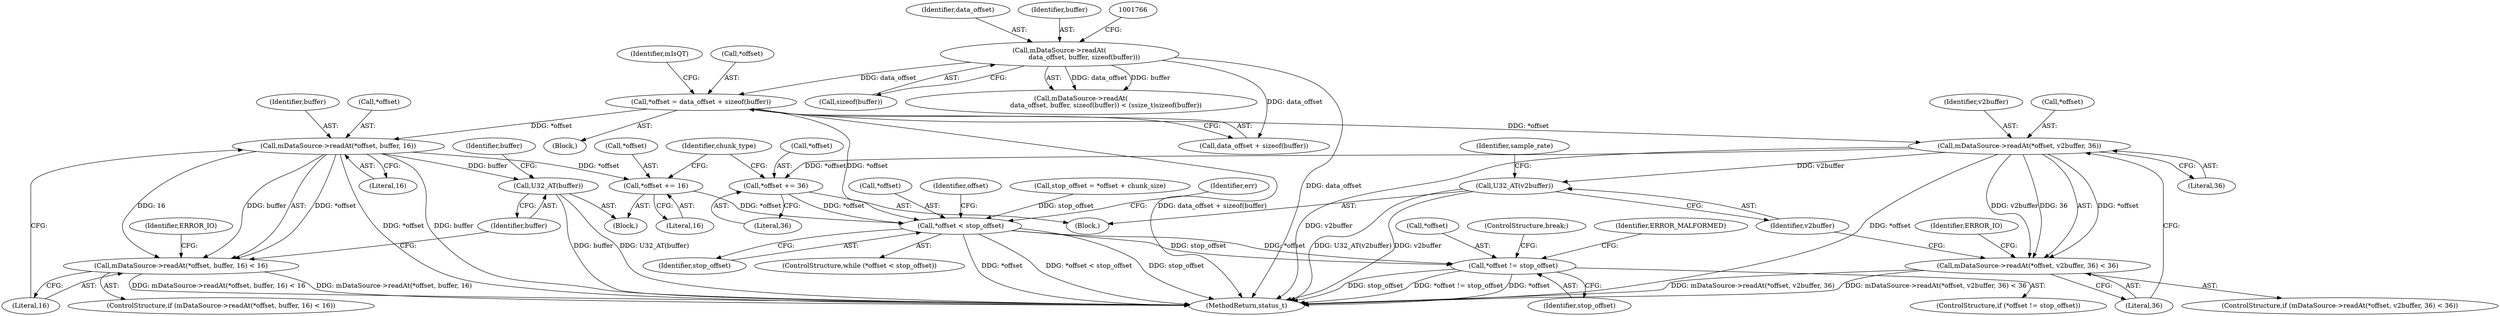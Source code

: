 digraph "0_Android_8a3a2f6ea7defe1a81bb32b3c9f3537f84749b9d@API" {
"1001827" [label="(Call,*offset = data_offset + sizeof(buffer))"];
"1001760" [label="(Call,mDataSource->readAt(\n                        data_offset, buffer, sizeof(buffer)))"];
"1001852" [label="(Call,mDataSource->readAt(*offset, buffer, 16))"];
"1001851" [label="(Call,mDataSource->readAt(*offset, buffer, 16) < 16)"];
"1001861" [label="(Call,U32_AT(buffer))"];
"1001878" [label="(Call,*offset += 16)"];
"1001983" [label="(Call,*offset < stop_offset)"];
"1002004" [label="(Call,*offset != stop_offset)"];
"1001891" [label="(Call,mDataSource->readAt(*offset, v2buffer, 36))"];
"1001890" [label="(Call,mDataSource->readAt(*offset, v2buffer, 36) < 36)"];
"1001900" [label="(Call,U32_AT(v2buffer))"];
"1001947" [label="(Call,*offset += 36)"];
"1001947" [label="(Call,*offset += 36)"];
"1001896" [label="(Literal,36)"];
"1001887" [label="(Block,)"];
"1001855" [label="(Identifier,buffer)"];
"1001879" [label="(Call,*offset)"];
"1001866" [label="(Identifier,buffer)"];
"1001903" [label="(Identifier,sample_rate)"];
"1002007" [label="(Identifier,stop_offset)"];
"1001894" [label="(Identifier,v2buffer)"];
"1001984" [label="(Call,*offset)"];
"1001895" [label="(Literal,36)"];
"1001836" [label="(Identifier,mIsQT)"];
"1001891" [label="(Call,mDataSource->readAt(*offset, v2buffer, 36))"];
"1001986" [label="(Identifier,stop_offset)"];
"1002006" [label="(Identifier,offset)"];
"1002005" [label="(Call,*offset)"];
"1001828" [label="(Call,*offset)"];
"1001761" [label="(Identifier,data_offset)"];
"1001850" [label="(ControlStructure,if (mDataSource->readAt(*offset, buffer, 16) < 16))"];
"1001852" [label="(Call,mDataSource->readAt(*offset, buffer, 16))"];
"1001983" [label="(Call,*offset < stop_offset)"];
"1001862" [label="(Identifier,buffer)"];
"1001881" [label="(Literal,16)"];
"1001821" [label="(Call,stop_offset = *offset + chunk_size)"];
"1001856" [label="(Literal,16)"];
"1001849" [label="(Block,)"];
"1001853" [label="(Call,*offset)"];
"1002003" [label="(ControlStructure,if (*offset != stop_offset))"];
"1001990" [label="(Identifier,err)"];
"1001900" [label="(Call,U32_AT(v2buffer))"];
"1001899" [label="(Identifier,ERROR_IO)"];
"1002004" [label="(Call,*offset != stop_offset)"];
"1001950" [label="(Literal,36)"];
"1001857" [label="(Literal,16)"];
"1001878" [label="(Call,*offset += 16)"];
"1001982" [label="(ControlStructure,while (*offset < stop_offset))"];
"1001760" [label="(Call,mDataSource->readAt(\n                        data_offset, buffer, sizeof(buffer)))"];
"1001860" [label="(Identifier,ERROR_IO)"];
"1001948" [label="(Call,*offset)"];
"1001892" [label="(Call,*offset)"];
"1001762" [label="(Identifier,buffer)"];
"1001889" [label="(ControlStructure,if (mDataSource->readAt(*offset, v2buffer, 36) < 36))"];
"1001759" [label="(Call,mDataSource->readAt(\n                        data_offset, buffer, sizeof(buffer)) < (ssize_t)sizeof(buffer))"];
"1001827" [label="(Call,*offset = data_offset + sizeof(buffer))"];
"1001890" [label="(Call,mDataSource->readAt(*offset, v2buffer, 36) < 36)"];
"1002011" [label="(ControlStructure,break;)"];
"1001861" [label="(Call,U32_AT(buffer))"];
"1001763" [label="(Call,sizeof(buffer))"];
"1002010" [label="(Identifier,ERROR_MALFORMED)"];
"1001714" [label="(Block,)"];
"1001953" [label="(Identifier,chunk_type)"];
"1001830" [label="(Call,data_offset + sizeof(buffer))"];
"1001851" [label="(Call,mDataSource->readAt(*offset, buffer, 16) < 16)"];
"1001901" [label="(Identifier,v2buffer)"];
"1003903" [label="(MethodReturn,status_t)"];
"1001827" -> "1001714"  [label="AST: "];
"1001827" -> "1001830"  [label="CFG: "];
"1001828" -> "1001827"  [label="AST: "];
"1001830" -> "1001827"  [label="AST: "];
"1001836" -> "1001827"  [label="CFG: "];
"1001827" -> "1003903"  [label="DDG: data_offset + sizeof(buffer)"];
"1001760" -> "1001827"  [label="DDG: data_offset"];
"1001827" -> "1001852"  [label="DDG: *offset"];
"1001827" -> "1001891"  [label="DDG: *offset"];
"1001827" -> "1001983"  [label="DDG: *offset"];
"1001760" -> "1001759"  [label="AST: "];
"1001760" -> "1001763"  [label="CFG: "];
"1001761" -> "1001760"  [label="AST: "];
"1001762" -> "1001760"  [label="AST: "];
"1001763" -> "1001760"  [label="AST: "];
"1001766" -> "1001760"  [label="CFG: "];
"1001760" -> "1003903"  [label="DDG: data_offset"];
"1001760" -> "1001759"  [label="DDG: data_offset"];
"1001760" -> "1001759"  [label="DDG: buffer"];
"1001760" -> "1001830"  [label="DDG: data_offset"];
"1001852" -> "1001851"  [label="AST: "];
"1001852" -> "1001856"  [label="CFG: "];
"1001853" -> "1001852"  [label="AST: "];
"1001855" -> "1001852"  [label="AST: "];
"1001856" -> "1001852"  [label="AST: "];
"1001857" -> "1001852"  [label="CFG: "];
"1001852" -> "1003903"  [label="DDG: buffer"];
"1001852" -> "1003903"  [label="DDG: *offset"];
"1001852" -> "1001851"  [label="DDG: *offset"];
"1001852" -> "1001851"  [label="DDG: buffer"];
"1001852" -> "1001851"  [label="DDG: 16"];
"1001852" -> "1001861"  [label="DDG: buffer"];
"1001852" -> "1001878"  [label="DDG: *offset"];
"1001851" -> "1001850"  [label="AST: "];
"1001851" -> "1001857"  [label="CFG: "];
"1001857" -> "1001851"  [label="AST: "];
"1001860" -> "1001851"  [label="CFG: "];
"1001862" -> "1001851"  [label="CFG: "];
"1001851" -> "1003903"  [label="DDG: mDataSource->readAt(*offset, buffer, 16) < 16"];
"1001851" -> "1003903"  [label="DDG: mDataSource->readAt(*offset, buffer, 16)"];
"1001861" -> "1001849"  [label="AST: "];
"1001861" -> "1001862"  [label="CFG: "];
"1001862" -> "1001861"  [label="AST: "];
"1001866" -> "1001861"  [label="CFG: "];
"1001861" -> "1003903"  [label="DDG: buffer"];
"1001861" -> "1003903"  [label="DDG: U32_AT(buffer)"];
"1001878" -> "1001849"  [label="AST: "];
"1001878" -> "1001881"  [label="CFG: "];
"1001879" -> "1001878"  [label="AST: "];
"1001881" -> "1001878"  [label="AST: "];
"1001953" -> "1001878"  [label="CFG: "];
"1001878" -> "1001983"  [label="DDG: *offset"];
"1001983" -> "1001982"  [label="AST: "];
"1001983" -> "1001986"  [label="CFG: "];
"1001984" -> "1001983"  [label="AST: "];
"1001986" -> "1001983"  [label="AST: "];
"1001990" -> "1001983"  [label="CFG: "];
"1002006" -> "1001983"  [label="CFG: "];
"1001983" -> "1003903"  [label="DDG: *offset < stop_offset"];
"1001983" -> "1003903"  [label="DDG: stop_offset"];
"1001983" -> "1003903"  [label="DDG: *offset"];
"1001947" -> "1001983"  [label="DDG: *offset"];
"1001821" -> "1001983"  [label="DDG: stop_offset"];
"1001983" -> "1002004"  [label="DDG: *offset"];
"1001983" -> "1002004"  [label="DDG: stop_offset"];
"1002004" -> "1002003"  [label="AST: "];
"1002004" -> "1002007"  [label="CFG: "];
"1002005" -> "1002004"  [label="AST: "];
"1002007" -> "1002004"  [label="AST: "];
"1002010" -> "1002004"  [label="CFG: "];
"1002011" -> "1002004"  [label="CFG: "];
"1002004" -> "1003903"  [label="DDG: stop_offset"];
"1002004" -> "1003903"  [label="DDG: *offset != stop_offset"];
"1002004" -> "1003903"  [label="DDG: *offset"];
"1001891" -> "1001890"  [label="AST: "];
"1001891" -> "1001895"  [label="CFG: "];
"1001892" -> "1001891"  [label="AST: "];
"1001894" -> "1001891"  [label="AST: "];
"1001895" -> "1001891"  [label="AST: "];
"1001896" -> "1001891"  [label="CFG: "];
"1001891" -> "1003903"  [label="DDG: v2buffer"];
"1001891" -> "1003903"  [label="DDG: *offset"];
"1001891" -> "1001890"  [label="DDG: *offset"];
"1001891" -> "1001890"  [label="DDG: v2buffer"];
"1001891" -> "1001890"  [label="DDG: 36"];
"1001891" -> "1001900"  [label="DDG: v2buffer"];
"1001891" -> "1001947"  [label="DDG: *offset"];
"1001890" -> "1001889"  [label="AST: "];
"1001890" -> "1001896"  [label="CFG: "];
"1001896" -> "1001890"  [label="AST: "];
"1001899" -> "1001890"  [label="CFG: "];
"1001901" -> "1001890"  [label="CFG: "];
"1001890" -> "1003903"  [label="DDG: mDataSource->readAt(*offset, v2buffer, 36) < 36"];
"1001890" -> "1003903"  [label="DDG: mDataSource->readAt(*offset, v2buffer, 36)"];
"1001900" -> "1001887"  [label="AST: "];
"1001900" -> "1001901"  [label="CFG: "];
"1001901" -> "1001900"  [label="AST: "];
"1001903" -> "1001900"  [label="CFG: "];
"1001900" -> "1003903"  [label="DDG: v2buffer"];
"1001900" -> "1003903"  [label="DDG: U32_AT(v2buffer)"];
"1001947" -> "1001887"  [label="AST: "];
"1001947" -> "1001950"  [label="CFG: "];
"1001948" -> "1001947"  [label="AST: "];
"1001950" -> "1001947"  [label="AST: "];
"1001953" -> "1001947"  [label="CFG: "];
}
